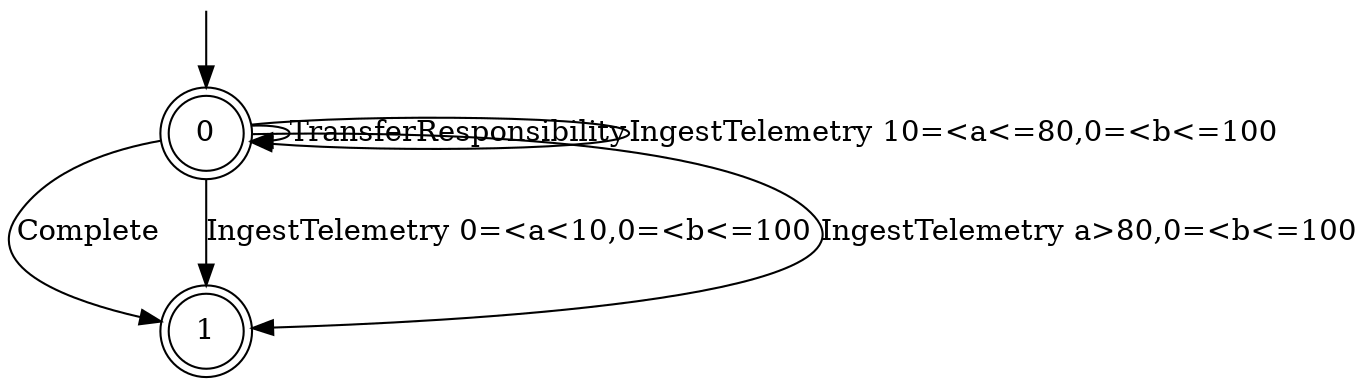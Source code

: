 digraph g {

	s0 [shape="doublecircle" label="0"];
	s1 [shape="doublecircle" label="1"];
	s0 -> s1 [label="Complete"];
	s0 -> s0 [label="TransferResponsibility"];
	s0 -> s0 [label="IngestTelemetry 10=<a<=80,0=<b<=100"];
	s0 -> s1 [label="IngestTelemetry 0=<a<10,0=<b<=100"];
	s0 -> s1 [label="IngestTelemetry a>80,0=<b<=100"];

__start0 [label="" shape="none" width="0" height="0"];
__start0 -> s0;

}
